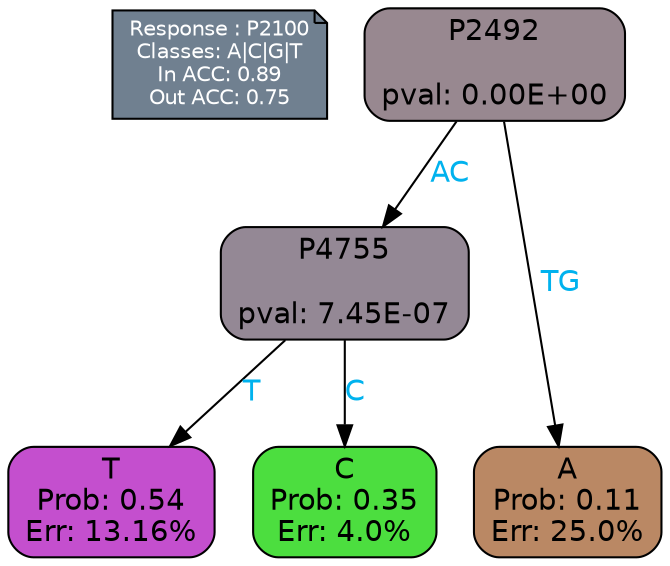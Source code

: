 digraph Tree {
node [shape=box, style="filled, rounded", color="black", fontname=helvetica] ;
graph [ranksep=equally, splines=polylines, bgcolor=transparent, dpi=600] ;
edge [fontname=helvetica] ;
LEGEND [label="Response : P2100
Classes: A|C|G|T
In ACC: 0.89
Out ACC: 0.75
",shape=note,align=left,style=filled,fillcolor="slategray",fontcolor="white",fontsize=10];1 [label="P2492

pval: 0.00E+00", fillcolor="#988890"] ;
2 [label="P4755

pval: 7.45E-07", fillcolor="#948895"] ;
3 [label="T
Prob: 0.54
Err: 13.16%", fillcolor="#c44fce"] ;
4 [label="C
Prob: 0.35
Err: 4.0%", fillcolor="#4cde3f"] ;
5 [label="A
Prob: 0.11
Err: 25.0%", fillcolor="#ba8864"] ;
1 -> 2 [label="AC",fontcolor=deepskyblue2] ;
1 -> 5 [label="TG",fontcolor=deepskyblue2] ;
2 -> 3 [label="T",fontcolor=deepskyblue2] ;
2 -> 4 [label="C",fontcolor=deepskyblue2] ;
{rank = same; 3;4;5;}{rank = same; LEGEND;1;}}